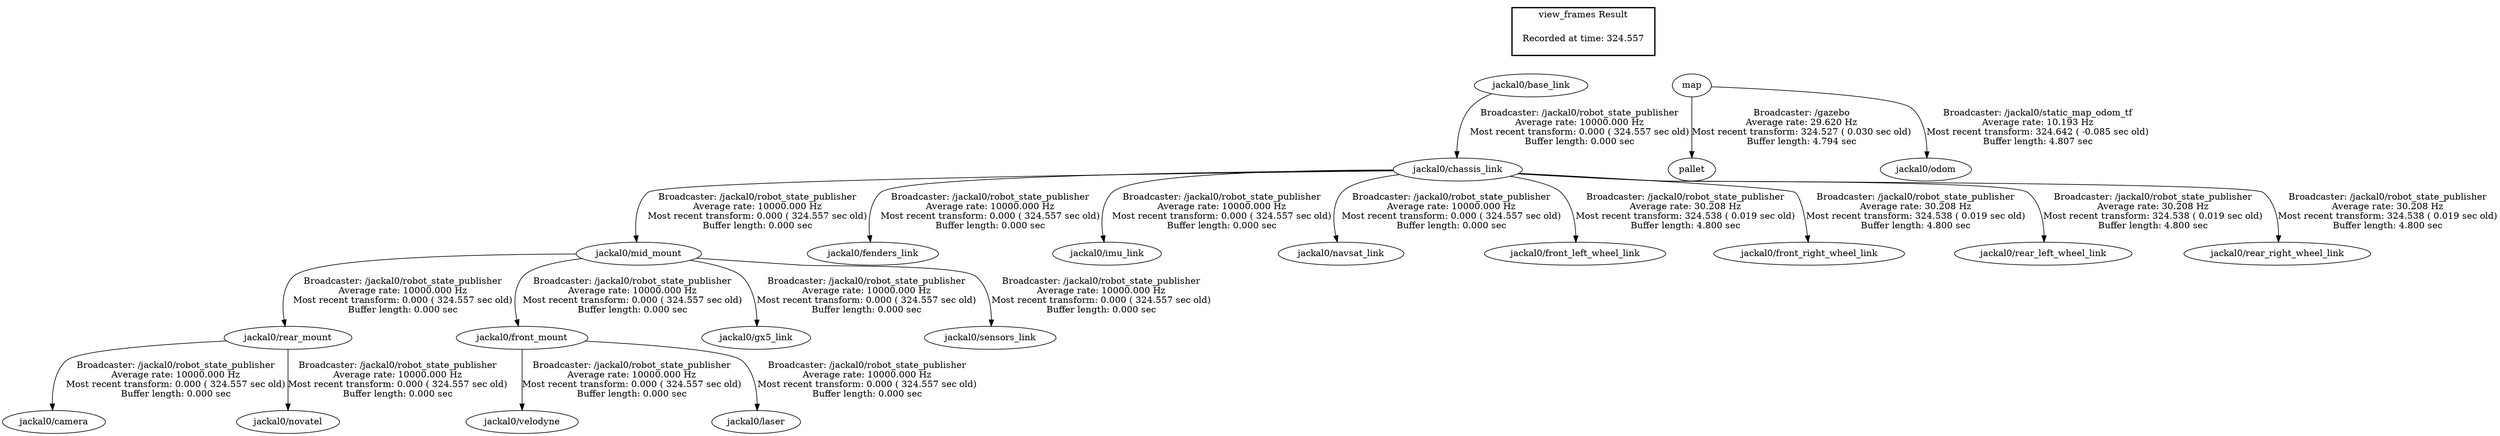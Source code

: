 digraph G {
"jackal0/base_link" -> "jackal0/chassis_link"[label="Broadcaster: /jackal0/robot_state_publisher\nAverage rate: 10000.000 Hz\nMost recent transform: 0.000 ( 324.557 sec old)\nBuffer length: 0.000 sec\n"];
"jackal0/rear_mount" -> "jackal0/camera"[label="Broadcaster: /jackal0/robot_state_publisher\nAverage rate: 10000.000 Hz\nMost recent transform: 0.000 ( 324.557 sec old)\nBuffer length: 0.000 sec\n"];
"jackal0/mid_mount" -> "jackal0/rear_mount"[label="Broadcaster: /jackal0/robot_state_publisher\nAverage rate: 10000.000 Hz\nMost recent transform: 0.000 ( 324.557 sec old)\nBuffer length: 0.000 sec\n"];
"jackal0/chassis_link" -> "jackal0/fenders_link"[label="Broadcaster: /jackal0/robot_state_publisher\nAverage rate: 10000.000 Hz\nMost recent transform: 0.000 ( 324.557 sec old)\nBuffer length: 0.000 sec\n"];
"jackal0/mid_mount" -> "jackal0/front_mount"[label="Broadcaster: /jackal0/robot_state_publisher\nAverage rate: 10000.000 Hz\nMost recent transform: 0.000 ( 324.557 sec old)\nBuffer length: 0.000 sec\n"];
"jackal0/chassis_link" -> "jackal0/mid_mount"[label="Broadcaster: /jackal0/robot_state_publisher\nAverage rate: 10000.000 Hz\nMost recent transform: 0.000 ( 324.557 sec old)\nBuffer length: 0.000 sec\n"];
"jackal0/mid_mount" -> "jackal0/gx5_link"[label="Broadcaster: /jackal0/robot_state_publisher\nAverage rate: 10000.000 Hz\nMost recent transform: 0.000 ( 324.557 sec old)\nBuffer length: 0.000 sec\n"];
"jackal0/chassis_link" -> "jackal0/imu_link"[label="Broadcaster: /jackal0/robot_state_publisher\nAverage rate: 10000.000 Hz\nMost recent transform: 0.000 ( 324.557 sec old)\nBuffer length: 0.000 sec\n"];
"jackal0/chassis_link" -> "jackal0/navsat_link"[label="Broadcaster: /jackal0/robot_state_publisher\nAverage rate: 10000.000 Hz\nMost recent transform: 0.000 ( 324.557 sec old)\nBuffer length: 0.000 sec\n"];
"jackal0/rear_mount" -> "jackal0/novatel"[label="Broadcaster: /jackal0/robot_state_publisher\nAverage rate: 10000.000 Hz\nMost recent transform: 0.000 ( 324.557 sec old)\nBuffer length: 0.000 sec\n"];
"jackal0/mid_mount" -> "jackal0/sensors_link"[label="Broadcaster: /jackal0/robot_state_publisher\nAverage rate: 10000.000 Hz\nMost recent transform: 0.000 ( 324.557 sec old)\nBuffer length: 0.000 sec\n"];
"jackal0/front_mount" -> "jackal0/velodyne"[label="Broadcaster: /jackal0/robot_state_publisher\nAverage rate: 10000.000 Hz\nMost recent transform: 0.000 ( 324.557 sec old)\nBuffer length: 0.000 sec\n"];
"jackal0/front_mount" -> "jackal0/laser"[label="Broadcaster: /jackal0/robot_state_publisher\nAverage rate: 10000.000 Hz\nMost recent transform: 0.000 ( 324.557 sec old)\nBuffer length: 0.000 sec\n"];
"map" -> "pallet"[label="Broadcaster: /gazebo\nAverage rate: 29.620 Hz\nMost recent transform: 324.527 ( 0.030 sec old)\nBuffer length: 4.794 sec\n"];
"map" -> "jackal0/odom"[label="Broadcaster: /jackal0/static_map_odom_tf\nAverage rate: 10.193 Hz\nMost recent transform: 324.642 ( -0.085 sec old)\nBuffer length: 4.807 sec\n"];
"jackal0/chassis_link" -> "jackal0/front_left_wheel_link"[label="Broadcaster: /jackal0/robot_state_publisher\nAverage rate: 30.208 Hz\nMost recent transform: 324.538 ( 0.019 sec old)\nBuffer length: 4.800 sec\n"];
"jackal0/chassis_link" -> "jackal0/front_right_wheel_link"[label="Broadcaster: /jackal0/robot_state_publisher\nAverage rate: 30.208 Hz\nMost recent transform: 324.538 ( 0.019 sec old)\nBuffer length: 4.800 sec\n"];
"jackal0/chassis_link" -> "jackal0/rear_left_wheel_link"[label="Broadcaster: /jackal0/robot_state_publisher\nAverage rate: 30.208 Hz\nMost recent transform: 324.538 ( 0.019 sec old)\nBuffer length: 4.800 sec\n"];
"jackal0/chassis_link" -> "jackal0/rear_right_wheel_link"[label="Broadcaster: /jackal0/robot_state_publisher\nAverage rate: 30.208 Hz\nMost recent transform: 324.538 ( 0.019 sec old)\nBuffer length: 4.800 sec\n"];
edge [style=invis];
 subgraph cluster_legend { style=bold; color=black; label ="view_frames Result";
"Recorded at time: 324.557"[ shape=plaintext ] ;
 }->"jackal0/base_link";
edge [style=invis];
 subgraph cluster_legend { style=bold; color=black; label ="view_frames Result";
"Recorded at time: 324.557"[ shape=plaintext ] ;
 }->"map";
}